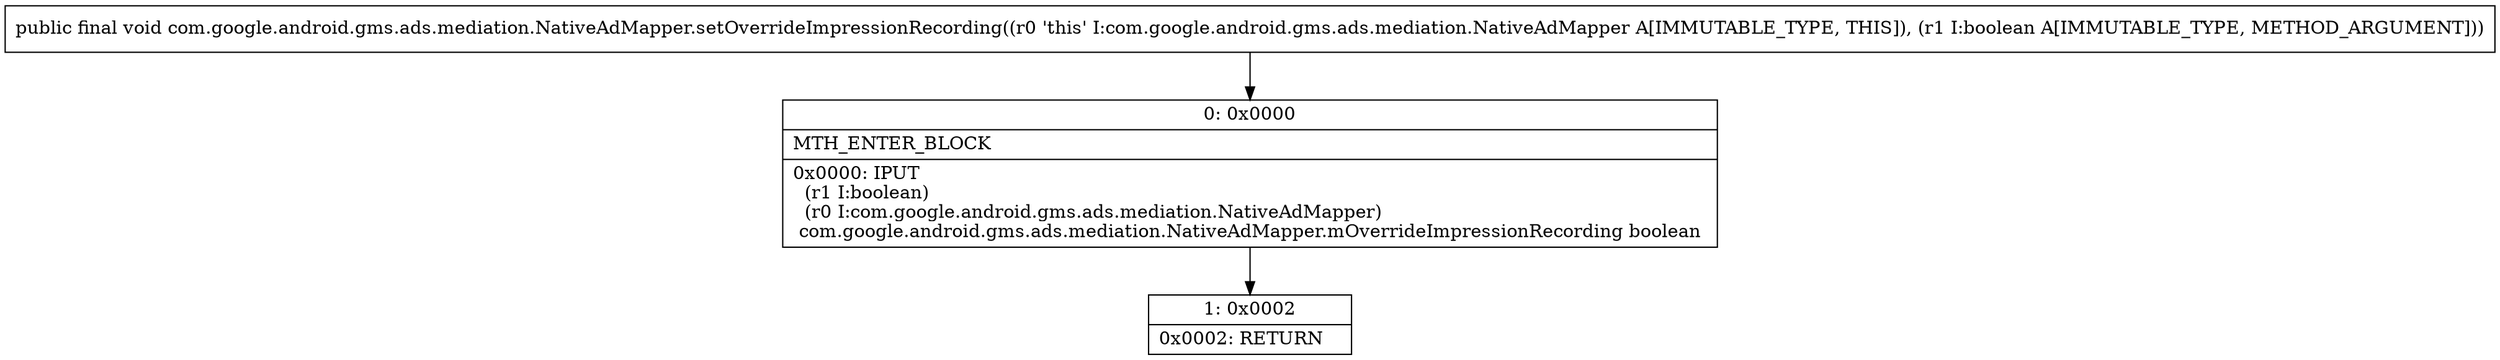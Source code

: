 digraph "CFG forcom.google.android.gms.ads.mediation.NativeAdMapper.setOverrideImpressionRecording(Z)V" {
Node_0 [shape=record,label="{0\:\ 0x0000|MTH_ENTER_BLOCK\l|0x0000: IPUT  \l  (r1 I:boolean)\l  (r0 I:com.google.android.gms.ads.mediation.NativeAdMapper)\l com.google.android.gms.ads.mediation.NativeAdMapper.mOverrideImpressionRecording boolean \l}"];
Node_1 [shape=record,label="{1\:\ 0x0002|0x0002: RETURN   \l}"];
MethodNode[shape=record,label="{public final void com.google.android.gms.ads.mediation.NativeAdMapper.setOverrideImpressionRecording((r0 'this' I:com.google.android.gms.ads.mediation.NativeAdMapper A[IMMUTABLE_TYPE, THIS]), (r1 I:boolean A[IMMUTABLE_TYPE, METHOD_ARGUMENT])) }"];
MethodNode -> Node_0;
Node_0 -> Node_1;
}

